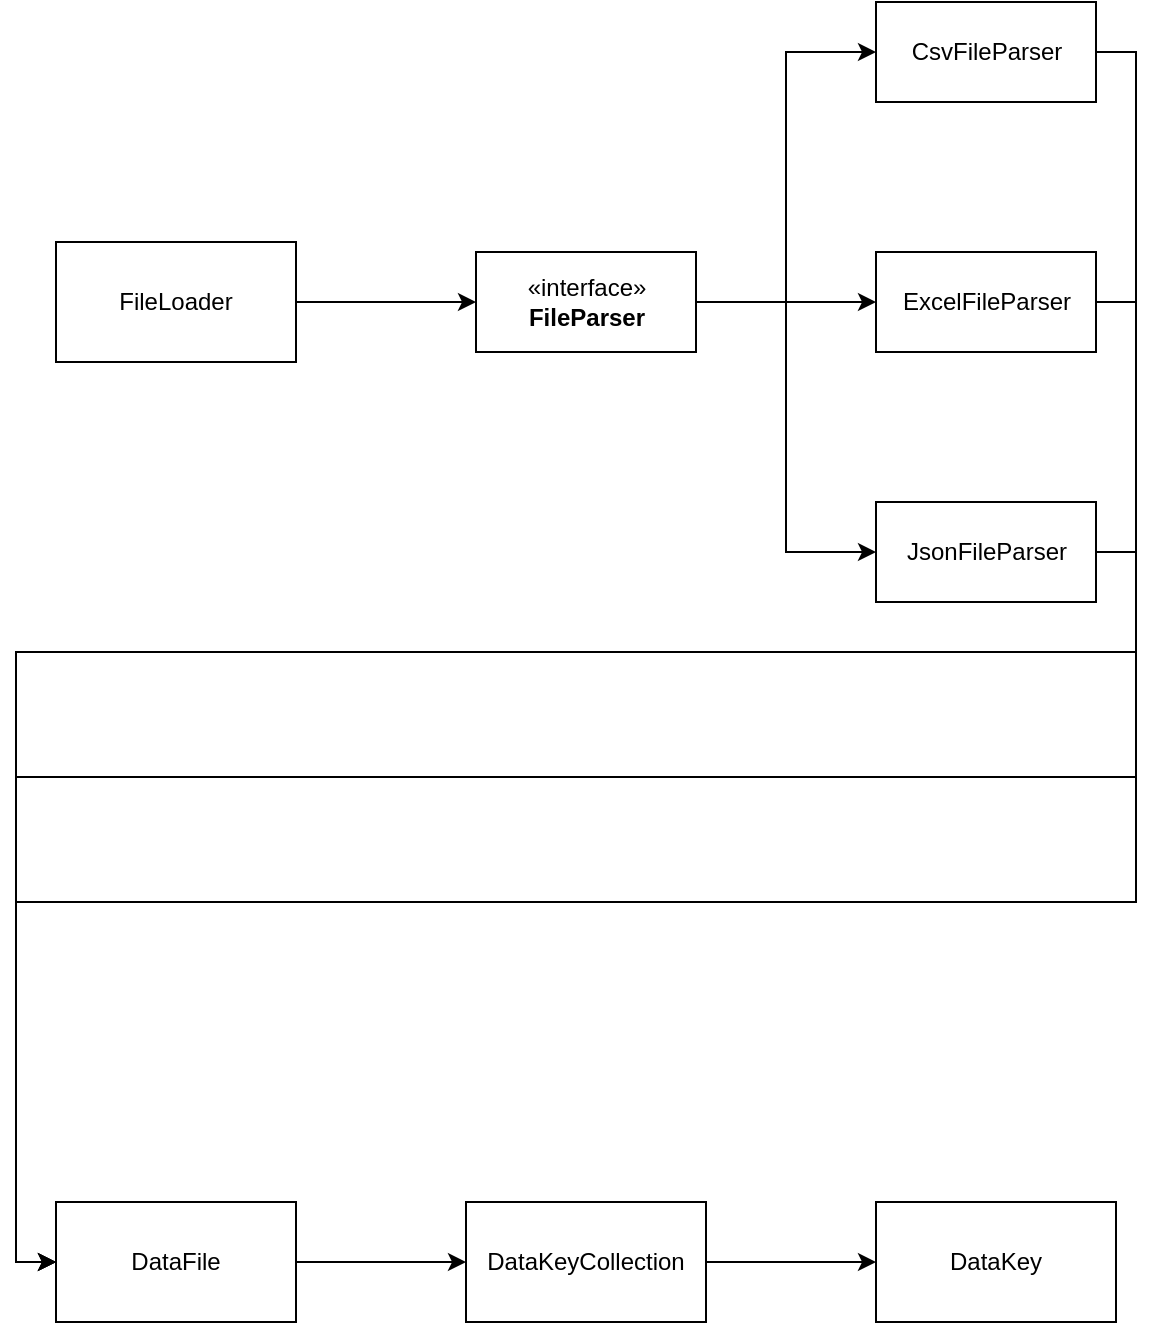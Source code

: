 <mxfile version="14.7.4" type="embed" pages="3"><diagram id="OPQfJb3W-AFvO27fyZCW" name="Import Flow"><mxGraphModel dx="2463" dy="1096" grid="1" gridSize="10" guides="1" tooltips="1" connect="1" arrows="1" fold="1" page="0" pageScale="1" pageWidth="850" pageHeight="1100" math="0" shadow="0"><root><mxCell id="0"/><mxCell id="1" parent="0"/><mxCell id="pE6p8I3EJ8BsJt--rB1M-7" style="edgeStyle=orthogonalEdgeStyle;rounded=0;orthogonalLoop=1;jettySize=auto;html=1;exitX=1;exitY=0.5;exitDx=0;exitDy=0;entryX=0;entryY=0.5;entryDx=0;entryDy=0;" parent="1" source="pE6p8I3EJ8BsJt--rB1M-1" target="pE6p8I3EJ8BsJt--rB1M-6" edge="1"><mxGeometry relative="1" as="geometry"/></mxCell><mxCell id="pE6p8I3EJ8BsJt--rB1M-1" value="FileLoader" style="rounded=0;whiteSpace=wrap;html=1;" parent="1" vertex="1"><mxGeometry x="-290" y="400" width="120" height="60" as="geometry"/></mxCell><mxCell id="pE6p8I3EJ8BsJt--rB1M-9" style="edgeStyle=orthogonalEdgeStyle;rounded=0;orthogonalLoop=1;jettySize=auto;html=1;exitX=1;exitY=0.5;exitDx=0;exitDy=0;" parent="1" source="pE6p8I3EJ8BsJt--rB1M-3" target="pE6p8I3EJ8BsJt--rB1M-5" edge="1"><mxGeometry relative="1" as="geometry"/></mxCell><mxCell id="pE6p8I3EJ8BsJt--rB1M-3" value="DataFile" style="rounded=0;whiteSpace=wrap;html=1;" parent="1" vertex="1"><mxGeometry x="-290" y="880" width="120" height="60" as="geometry"/></mxCell><mxCell id="pE6p8I3EJ8BsJt--rB1M-4" value="DataKey" style="rounded=0;whiteSpace=wrap;html=1;" parent="1" vertex="1"><mxGeometry x="120" y="880" width="120" height="60" as="geometry"/></mxCell><mxCell id="pE6p8I3EJ8BsJt--rB1M-10" style="edgeStyle=orthogonalEdgeStyle;rounded=0;orthogonalLoop=1;jettySize=auto;html=1;exitX=1;exitY=0.5;exitDx=0;exitDy=0;entryX=0;entryY=0.5;entryDx=0;entryDy=0;" parent="1" source="pE6p8I3EJ8BsJt--rB1M-5" target="pE6p8I3EJ8BsJt--rB1M-4" edge="1"><mxGeometry relative="1" as="geometry"/></mxCell><mxCell id="pE6p8I3EJ8BsJt--rB1M-5" value="DataKeyCollection" style="rounded=0;whiteSpace=wrap;html=1;" parent="1" vertex="1"><mxGeometry x="-85" y="880" width="120" height="60" as="geometry"/></mxCell><mxCell id="pE6p8I3EJ8BsJt--rB1M-14" style="edgeStyle=orthogonalEdgeStyle;rounded=0;orthogonalLoop=1;jettySize=auto;html=1;exitX=1;exitY=0.5;exitDx=0;exitDy=0;entryX=0;entryY=0.5;entryDx=0;entryDy=0;" parent="1" source="pE6p8I3EJ8BsJt--rB1M-6" target="pE6p8I3EJ8BsJt--rB1M-11" edge="1"><mxGeometry relative="1" as="geometry"/></mxCell><mxCell id="pE6p8I3EJ8BsJt--rB1M-15" style="edgeStyle=orthogonalEdgeStyle;rounded=0;orthogonalLoop=1;jettySize=auto;html=1;exitX=1;exitY=0.5;exitDx=0;exitDy=0;entryX=0;entryY=0.5;entryDx=0;entryDy=0;" parent="1" source="pE6p8I3EJ8BsJt--rB1M-6" target="pE6p8I3EJ8BsJt--rB1M-12" edge="1"><mxGeometry relative="1" as="geometry"/></mxCell><mxCell id="pE6p8I3EJ8BsJt--rB1M-16" style="edgeStyle=orthogonalEdgeStyle;rounded=0;orthogonalLoop=1;jettySize=auto;html=1;exitX=1;exitY=0.5;exitDx=0;exitDy=0;entryX=0;entryY=0.5;entryDx=0;entryDy=0;" parent="1" source="pE6p8I3EJ8BsJt--rB1M-6" target="pE6p8I3EJ8BsJt--rB1M-13" edge="1"><mxGeometry relative="1" as="geometry"/></mxCell><mxCell id="pE6p8I3EJ8BsJt--rB1M-6" value="«interface»&lt;br&gt;&lt;b&gt;FileParser&lt;/b&gt;" style="html=1;" parent="1" vertex="1"><mxGeometry x="-80" y="405" width="110" height="50" as="geometry"/></mxCell><mxCell id="pE6p8I3EJ8BsJt--rB1M-17" style="edgeStyle=orthogonalEdgeStyle;rounded=0;orthogonalLoop=1;jettySize=auto;html=1;exitX=1;exitY=0.5;exitDx=0;exitDy=0;entryX=0;entryY=0.5;entryDx=0;entryDy=0;" parent="1" source="pE6p8I3EJ8BsJt--rB1M-11" target="pE6p8I3EJ8BsJt--rB1M-3" edge="1"><mxGeometry relative="1" as="geometry"/></mxCell><mxCell id="pE6p8I3EJ8BsJt--rB1M-11" value="CsvFileParser" style="html=1;" parent="1" vertex="1"><mxGeometry x="120" y="280" width="110" height="50" as="geometry"/></mxCell><mxCell id="pE6p8I3EJ8BsJt--rB1M-18" style="edgeStyle=orthogonalEdgeStyle;rounded=0;orthogonalLoop=1;jettySize=auto;html=1;exitX=1;exitY=0.5;exitDx=0;exitDy=0;entryX=0;entryY=0.5;entryDx=0;entryDy=0;" parent="1" source="pE6p8I3EJ8BsJt--rB1M-12" target="pE6p8I3EJ8BsJt--rB1M-3" edge="1"><mxGeometry relative="1" as="geometry"/></mxCell><mxCell id="pE6p8I3EJ8BsJt--rB1M-12" value="ExcelFileParser" style="html=1;" parent="1" vertex="1"><mxGeometry x="120" y="405" width="110" height="50" as="geometry"/></mxCell><mxCell id="pE6p8I3EJ8BsJt--rB1M-19" style="edgeStyle=orthogonalEdgeStyle;rounded=0;orthogonalLoop=1;jettySize=auto;html=1;exitX=1;exitY=0.5;exitDx=0;exitDy=0;entryX=0;entryY=0.5;entryDx=0;entryDy=0;" parent="1" source="pE6p8I3EJ8BsJt--rB1M-13" target="pE6p8I3EJ8BsJt--rB1M-3" edge="1"><mxGeometry relative="1" as="geometry"/></mxCell><mxCell id="pE6p8I3EJ8BsJt--rB1M-13" value="JsonFileParser" style="html=1;" parent="1" vertex="1"><mxGeometry x="120" y="530" width="110" height="50" as="geometry"/></mxCell></root></mxGraphModel></diagram><diagram id="JpV1nHibllUekSm3HVLZ" name="Import Handler Abstraction"><mxGraphModel dx="2062" dy="1182" grid="1" gridSize="10" guides="1" tooltips="1" connect="1" arrows="1" fold="1" page="0" pageScale="1" pageWidth="850" pageHeight="1100" math="0" shadow="0"><root><mxCell id="tgX-NIkQ0PeGyxWz5Z-B-0"/><mxCell id="tgX-NIkQ0PeGyxWz5Z-B-1" parent="tgX-NIkQ0PeGyxWz5Z-B-0"/><mxCell id="tgX-NIkQ0PeGyxWz5Z-B-2" value="«interface»&lt;br&gt;&lt;b&gt;ImportHandler&lt;/b&gt;" style="html=1;" vertex="1" parent="tgX-NIkQ0PeGyxWz5Z-B-1"><mxGeometry x="380" y="190" width="110" height="50" as="geometry"/></mxCell><mxCell id="tgX-NIkQ0PeGyxWz5Z-B-13" style="edgeStyle=orthogonalEdgeStyle;rounded=0;orthogonalLoop=1;jettySize=auto;html=1;exitX=0.5;exitY=0;exitDx=0;exitDy=0;entryX=0.5;entryY=1;entryDx=0;entryDy=0;" edge="1" parent="tgX-NIkQ0PeGyxWz5Z-B-1" source="tgX-NIkQ0PeGyxWz5Z-B-12" target="tgX-NIkQ0PeGyxWz5Z-B-2"><mxGeometry relative="1" as="geometry"/></mxCell><mxCell id="tgX-NIkQ0PeGyxWz5Z-B-12" value="CsvImportHandler" style="rounded=0;whiteSpace=wrap;html=1;" vertex="1" parent="tgX-NIkQ0PeGyxWz5Z-B-1"><mxGeometry x="170" y="400" width="120" height="60" as="geometry"/></mxCell><mxCell id="tgX-NIkQ0PeGyxWz5Z-B-15" style="edgeStyle=orthogonalEdgeStyle;rounded=0;orthogonalLoop=1;jettySize=auto;html=1;exitX=0.5;exitY=0;exitDx=0;exitDy=0;entryX=0.5;entryY=1;entryDx=0;entryDy=0;" edge="1" parent="tgX-NIkQ0PeGyxWz5Z-B-1" source="tgX-NIkQ0PeGyxWz5Z-B-14" target="tgX-NIkQ0PeGyxWz5Z-B-2"><mxGeometry relative="1" as="geometry"/></mxCell><mxCell id="tgX-NIkQ0PeGyxWz5Z-B-14" value="ExcelImportHandler" style="rounded=0;whiteSpace=wrap;html=1;" vertex="1" parent="tgX-NIkQ0PeGyxWz5Z-B-1"><mxGeometry x="375" y="400" width="120" height="60" as="geometry"/></mxCell><mxCell id="tgX-NIkQ0PeGyxWz5Z-B-17" style="edgeStyle=orthogonalEdgeStyle;rounded=0;orthogonalLoop=1;jettySize=auto;html=1;exitX=0.5;exitY=0;exitDx=0;exitDy=0;entryX=0.5;entryY=1;entryDx=0;entryDy=0;" edge="1" parent="tgX-NIkQ0PeGyxWz5Z-B-1" source="tgX-NIkQ0PeGyxWz5Z-B-16" target="tgX-NIkQ0PeGyxWz5Z-B-2"><mxGeometry relative="1" as="geometry"/></mxCell><mxCell id="tgX-NIkQ0PeGyxWz5Z-B-16" value="JsonImportHandler" style="rounded=0;whiteSpace=wrap;html=1;" vertex="1" parent="tgX-NIkQ0PeGyxWz5Z-B-1"><mxGeometry x="590" y="400" width="120" height="60" as="geometry"/></mxCell><mxCell id="tgX-NIkQ0PeGyxWz5Z-B-18" value="CensusImportHandler" style="rounded=0;whiteSpace=wrap;html=1;" vertex="1" parent="tgX-NIkQ0PeGyxWz5Z-B-1"><mxGeometry x="375" y="690" width="120" height="60" as="geometry"/></mxCell></root></mxGraphModel></diagram><diagram id="QE3uI9VlHtbt8ZUOks_Y" name="PDF Import"><mxGraphModel dx="2463" dy="2296" grid="1" gridSize="10" guides="1" tooltips="1" connect="1" arrows="1" fold="1" page="0" pageScale="1" pageWidth="850" pageHeight="1100" math="0" shadow="0"><root><mxCell id="2Ppd3vcC5FQOyThBvx8v-0"/><mxCell id="2Ppd3vcC5FQOyThBvx8v-1" parent="2Ppd3vcC5FQOyThBvx8v-0"/><mxCell id="2Ppd3vcC5FQOyThBvx8v-4" style="edgeStyle=orthogonalEdgeStyle;rounded=0;orthogonalLoop=1;jettySize=auto;html=1;exitX=1;exitY=0.5;exitDx=0;exitDy=0;" parent="2Ppd3vcC5FQOyThBvx8v-1" source="2Ppd3vcC5FQOyThBvx8v-2" target="2Ppd3vcC5FQOyThBvx8v-3" edge="1"><mxGeometry relative="1" as="geometry"/></mxCell><mxCell id="2Ppd3vcC5FQOyThBvx8v-6" style="edgeStyle=orthogonalEdgeStyle;rounded=0;orthogonalLoop=1;jettySize=auto;html=1;exitX=1;exitY=0.5;exitDx=0;exitDy=0;entryX=0;entryY=0.5;entryDx=0;entryDy=0;" parent="2Ppd3vcC5FQOyThBvx8v-1" source="2Ppd3vcC5FQOyThBvx8v-2" target="2Ppd3vcC5FQOyThBvx8v-5" edge="1"><mxGeometry relative="1" as="geometry"/></mxCell><mxCell id="2Ppd3vcC5FQOyThBvx8v-2" value="PDDocument" style="rounded=0;whiteSpace=wrap;html=1;" parent="2Ppd3vcC5FQOyThBvx8v-1" vertex="1"><mxGeometry y="330" width="120" height="60" as="geometry"/></mxCell><mxCell id="2Ppd3vcC5FQOyThBvx8v-3" value="PDAcroForm" style="rounded=0;whiteSpace=wrap;html=1;" parent="2Ppd3vcC5FQOyThBvx8v-1" vertex="1"><mxGeometry x="360" y="330" width="120" height="60" as="geometry"/></mxCell><mxCell id="2Ppd3vcC5FQOyThBvx8v-5" value="PDResources" style="rounded=0;whiteSpace=wrap;html=1;" parent="2Ppd3vcC5FQOyThBvx8v-1" vertex="1"><mxGeometry x="360" y="460" width="120" height="60" as="geometry"/></mxCell><mxCell id="2Ppd3vcC5FQOyThBvx8v-8" style="edgeStyle=orthogonalEdgeStyle;rounded=0;orthogonalLoop=1;jettySize=auto;html=1;exitX=0.5;exitY=1;exitDx=0;exitDy=0;" parent="2Ppd3vcC5FQOyThBvx8v-1" source="2Ppd3vcC5FQOyThBvx8v-7" target="2Ppd3vcC5FQOyThBvx8v-2" edge="1"><mxGeometry relative="1" as="geometry"/></mxCell><mxCell id="2Ppd3vcC5FQOyThBvx8v-7" value="PDFFile" style="rounded=0;whiteSpace=wrap;html=1;" parent="2Ppd3vcC5FQOyThBvx8v-1" vertex="1"><mxGeometry y="70" width="120" height="60" as="geometry"/></mxCell><mxCell id="2Ppd3vcC5FQOyThBvx8v-9" value="PDFFile" style="swimlane;fontStyle=1;align=center;verticalAlign=top;childLayout=stackLayout;horizontal=1;startSize=26;horizontalStack=0;resizeParent=1;resizeParentMax=0;resizeLast=0;collapsible=1;marginBottom=0;" parent="2Ppd3vcC5FQOyThBvx8v-1" vertex="1"><mxGeometry x="370" width="290" height="220" as="geometry"/></mxCell><mxCell id="2Ppd3vcC5FQOyThBvx8v-10" value="+ pdDocument: PDDocument&#10;+ fileLoader: FileLoader&#10;+ pdfFilePath: Path" style="text;strokeColor=none;fillColor=none;align=left;verticalAlign=top;spacingLeft=4;spacingRight=4;overflow=hidden;rotatable=0;points=[[0,0.5],[1,0.5]];portConstraint=eastwest;" parent="2Ppd3vcC5FQOyThBvx8v-9" vertex="1"><mxGeometry y="26" width="290" height="84" as="geometry"/></mxCell><mxCell id="2Ppd3vcC5FQOyThBvx8v-11" value="" style="line;strokeWidth=1;fillColor=none;align=left;verticalAlign=middle;spacingTop=-1;spacingLeft=3;spacingRight=3;rotatable=0;labelPosition=right;points=[];portConstraint=eastwest;" parent="2Ppd3vcC5FQOyThBvx8v-9" vertex="1"><mxGeometry y="110" width="290" height="8" as="geometry"/></mxCell><mxCell id="2Ppd3vcC5FQOyThBvx8v-12" value="+ load(): void&#10;+ getPdDocument(): PDDocument" style="text;strokeColor=none;fillColor=none;align=left;verticalAlign=top;spacingLeft=4;spacingRight=4;overflow=hidden;rotatable=0;points=[[0,0.5],[1,0.5]];portConstraint=eastwest;" parent="2Ppd3vcC5FQOyThBvx8v-9" vertex="1"><mxGeometry y="118" width="290" height="102" as="geometry"/></mxCell><mxCell id="khlqzjcwCunEyB48MctN-0" value="" style="rounded=0;whiteSpace=wrap;html=1;" parent="2Ppd3vcC5FQOyThBvx8v-1" vertex="1"><mxGeometry x="-80" y="-540" width="840" height="460" as="geometry"/></mxCell><mxCell id="khlqzjcwCunEyB48MctN-1" value="AppUtility.domains.pdf" style="rounded=0;whiteSpace=wrap;html=1;fillColor=#6a00ff;strokeColor=#3700CC;fontColor=#ffffff;fontStyle=1" parent="2Ppd3vcC5FQOyThBvx8v-1" vertex="1"><mxGeometry x="-80" y="-570" width="840" height="30" as="geometry"/></mxCell><mxCell id="khlqzjcwCunEyB48MctN-4" style="edgeStyle=orthogonalEdgeStyle;rounded=0;orthogonalLoop=1;jettySize=auto;html=1;exitX=1;exitY=0.5;exitDx=0;exitDy=0;entryX=0;entryY=0.5;entryDx=0;entryDy=0;" parent="2Ppd3vcC5FQOyThBvx8v-1" source="khlqzjcwCunEyB48MctN-2" target="khlqzjcwCunEyB48MctN-3" edge="1"><mxGeometry relative="1" as="geometry"/></mxCell><mxCell id="khlqzjcwCunEyB48MctN-2" value="PdfFile" style="rounded=0;whiteSpace=wrap;html=1;fillColor=#6d8764;strokeColor=#3A5431;fontColor=#ffffff;" parent="2Ppd3vcC5FQOyThBvx8v-1" vertex="1"><mxGeometry x="-30" y="-500" width="120" height="60" as="geometry"/></mxCell><mxCell id="khlqzjcwCunEyB48MctN-3" value="PdfForm" style="rounded=0;whiteSpace=wrap;html=1;" parent="2Ppd3vcC5FQOyThBvx8v-1" vertex="1"><mxGeometry x="270" y="-500" width="120" height="60" as="geometry"/></mxCell><mxCell id="khlqzjcwCunEyB48MctN-7" value="" style="rounded=0;whiteSpace=wrap;html=1;" parent="2Ppd3vcC5FQOyThBvx8v-1" vertex="1"><mxGeometry x="900" y="-540" width="840" height="460" as="geometry"/></mxCell><mxCell id="khlqzjcwCunEyB48MctN-8" value="AppUtility.usecases.filewriter" style="rounded=0;whiteSpace=wrap;html=1;fillColor=#6a00ff;strokeColor=#3700CC;fontColor=#ffffff;fontStyle=1" parent="2Ppd3vcC5FQOyThBvx8v-1" vertex="1"><mxGeometry x="900" y="-570" width="840" height="30" as="geometry"/></mxCell><mxCell id="khlqzjcwCunEyB48MctN-9" value="PdfFileWriter" style="rounded=0;whiteSpace=wrap;html=1;fillColor=#6d8764;strokeColor=#3A5431;fontColor=#ffffff;" parent="2Ppd3vcC5FQOyThBvx8v-1" vertex="1"><mxGeometry x="940" y="-520" width="120" height="60" as="geometry"/></mxCell><mxCell id="khlqzjcwCunEyB48MctN-10" value="" style="rounded=0;whiteSpace=wrap;html=1;" parent="2Ppd3vcC5FQOyThBvx8v-1" vertex="1"><mxGeometry x="-80" y="-1110" width="840" height="460" as="geometry"/></mxCell><mxCell id="khlqzjcwCunEyB48MctN-11" value="AppUtility.usecases.imports" style="rounded=0;whiteSpace=wrap;html=1;fillColor=#6a00ff;strokeColor=#3700CC;fontColor=#ffffff;fontStyle=1" parent="2Ppd3vcC5FQOyThBvx8v-1" vertex="1"><mxGeometry x="-80" y="-1140" width="840" height="30" as="geometry"/></mxCell><mxCell id="khlqzjcwCunEyB48MctN-12" value="PdfFileImportHandler" style="rounded=0;whiteSpace=wrap;html=1;fillColor=#6d8764;strokeColor=#3A5431;fontColor=#ffffff;" parent="2Ppd3vcC5FQOyThBvx8v-1" vertex="1"><mxGeometry x="-40" y="-1080" width="120" height="60" as="geometry"/></mxCell></root></mxGraphModel></diagram></mxfile>